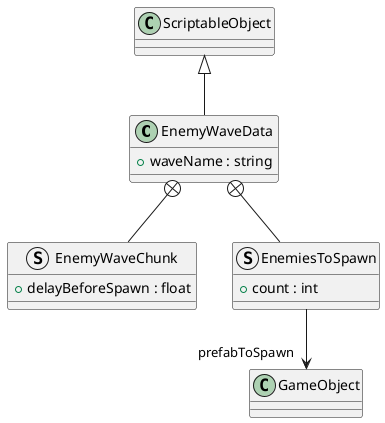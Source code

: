 @startuml
class EnemyWaveData {
    + waveName : string
}
struct EnemyWaveChunk {
    + delayBeforeSpawn : float
}
struct EnemiesToSpawn {
    + count : int
}
ScriptableObject <|-- EnemyWaveData
EnemyWaveData +-- EnemyWaveChunk
EnemyWaveData +-- EnemiesToSpawn
EnemiesToSpawn --> "prefabToSpawn" GameObject
@enduml
